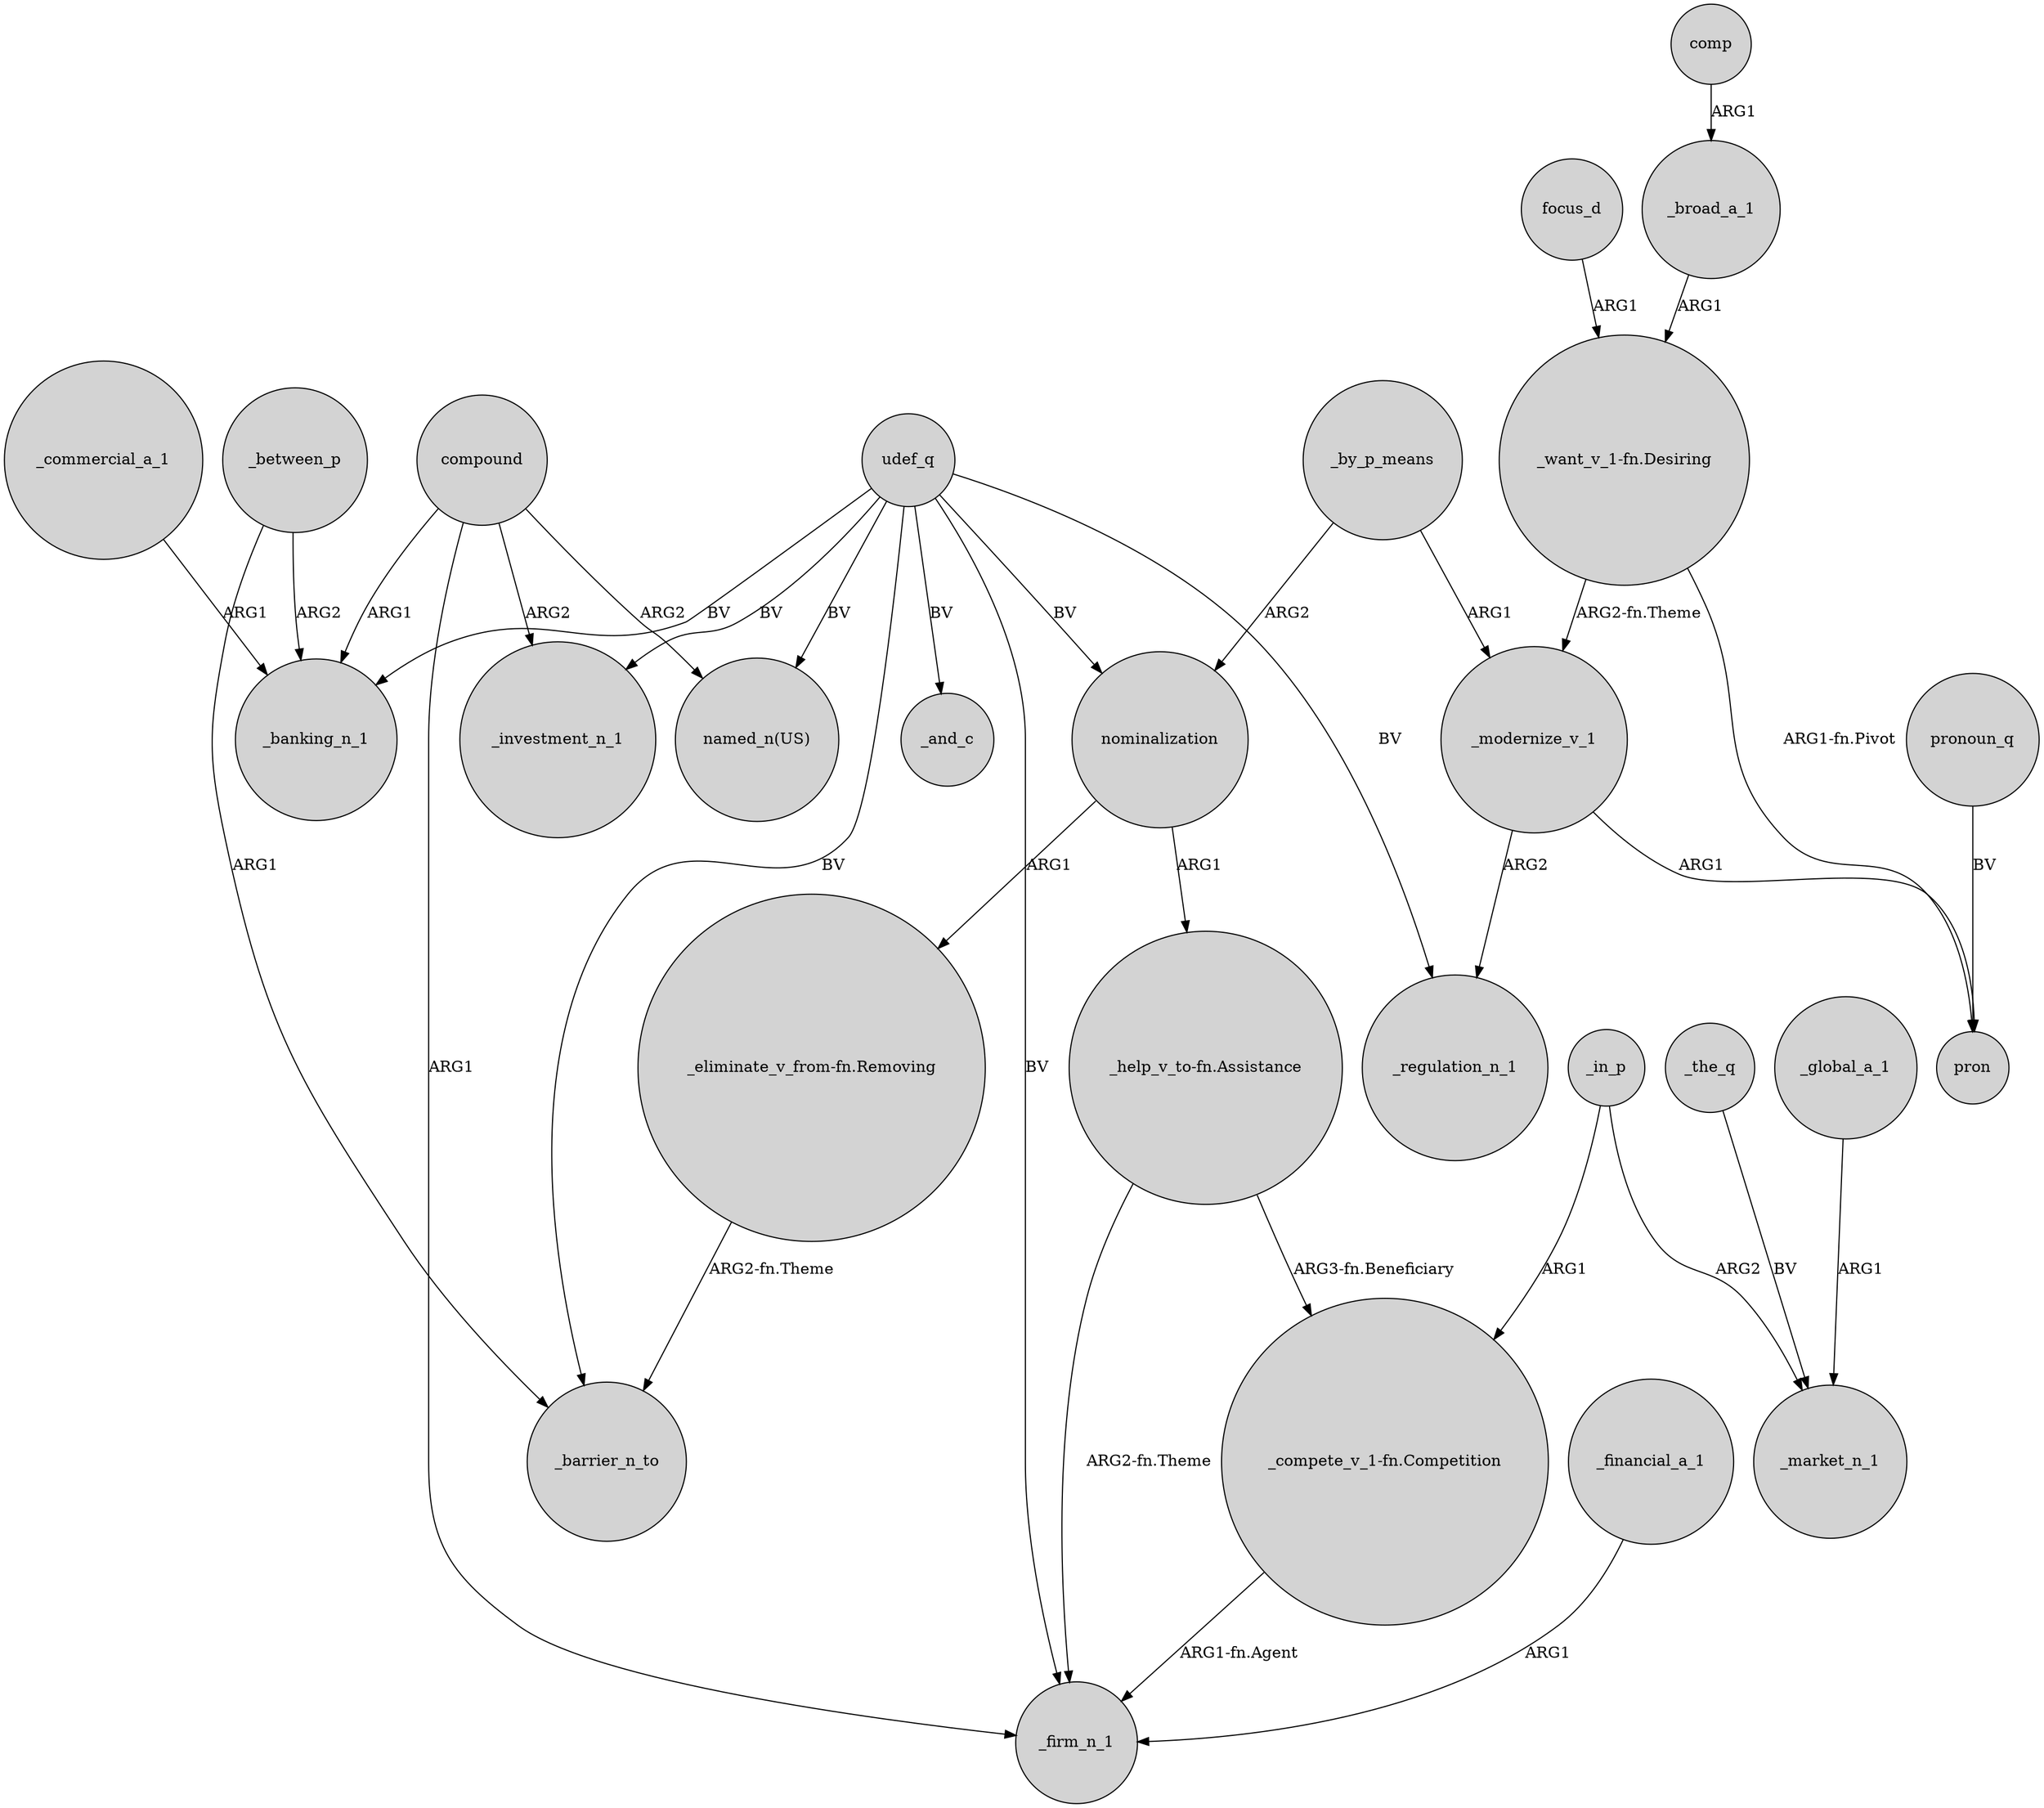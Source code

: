 digraph {
	node [shape=circle style=filled]
	udef_q -> "named_n(US)" [label=BV]
	_by_p_means -> nominalization [label=ARG2]
	"_want_v_1-fn.Desiring" -> _modernize_v_1 [label="ARG2-fn.Theme"]
	_commercial_a_1 -> _banking_n_1 [label=ARG1]
	udef_q -> _firm_n_1 [label=BV]
	"_want_v_1-fn.Desiring" -> pron [label="ARG1-fn.Pivot"]
	_modernize_v_1 -> _regulation_n_1 [label=ARG2]
	compound -> _investment_n_1 [label=ARG2]
	nominalization -> "_help_v_to-fn.Assistance" [label=ARG1]
	"_help_v_to-fn.Assistance" -> "_compete_v_1-fn.Competition" [label="ARG3-fn.Beneficiary"]
	focus_d -> "_want_v_1-fn.Desiring" [label=ARG1]
	compound -> "named_n(US)" [label=ARG2]
	_between_p -> _barrier_n_to [label=ARG1]
	"_help_v_to-fn.Assistance" -> _firm_n_1 [label="ARG2-fn.Theme"]
	udef_q -> _barrier_n_to [label=BV]
	_broad_a_1 -> "_want_v_1-fn.Desiring" [label=ARG1]
	pronoun_q -> pron [label=BV]
	compound -> _banking_n_1 [label=ARG1]
	"_eliminate_v_from-fn.Removing" -> _barrier_n_to [label="ARG2-fn.Theme"]
	_global_a_1 -> _market_n_1 [label=ARG1]
	compound -> _firm_n_1 [label=ARG1]
	udef_q -> nominalization [label=BV]
	_modernize_v_1 -> pron [label=ARG1]
	_by_p_means -> _modernize_v_1 [label=ARG1]
	udef_q -> _investment_n_1 [label=BV]
	"_compete_v_1-fn.Competition" -> _firm_n_1 [label="ARG1-fn.Agent"]
	_in_p -> _market_n_1 [label=ARG2]
	_financial_a_1 -> _firm_n_1 [label=ARG1]
	comp -> _broad_a_1 [label=ARG1]
	udef_q -> _regulation_n_1 [label=BV]
	_between_p -> _banking_n_1 [label=ARG2]
	nominalization -> "_eliminate_v_from-fn.Removing" [label=ARG1]
	udef_q -> _banking_n_1 [label=BV]
	udef_q -> _and_c [label=BV]
	_the_q -> _market_n_1 [label=BV]
	_in_p -> "_compete_v_1-fn.Competition" [label=ARG1]
}
